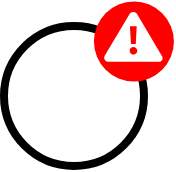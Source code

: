 <mxfile version="20.2.3" type="device"><diagram id="J2OuSg8uE9UjYtb7iVZ3" name="Seite-1"><mxGraphModel dx="245" dy="167" grid="1" gridSize="10" guides="1" tooltips="1" connect="1" arrows="1" fold="1" page="1" pageScale="1" pageWidth="827" pageHeight="1169" math="0" shadow="0"><root><mxCell id="0"/><mxCell id="1" parent="0"/><mxCell id="hAJaRdIYze2g09QByDpZ-1" value="" style="ellipse;whiteSpace=wrap;html=1;aspect=fixed;strokeWidth=4;" parent="1" vertex="1"><mxGeometry x="50" y="80" width="70" height="70" as="geometry"/></mxCell><mxCell id="pNUTQX9ijJW0onmUyjxs-1" value="" style="ellipse;whiteSpace=wrap;html=1;aspect=fixed;strokeWidth=0;fillColor=#FF0000;strokeColor=none;" vertex="1" parent="1"><mxGeometry x="94.71" y="67.5" width="40" height="40" as="geometry"/></mxCell><mxCell id="na2XEyX6FowcAoHF-cJp-3" value="" style="verticalLabelPosition=bottom;html=1;verticalAlign=top;align=center;strokeColor=none;fillColor=#FFFFFF;shape=mxgraph.azure.azure_alert;" parent="1" vertex="1"><mxGeometry x="100" y="73" width="29.41" height="25" as="geometry"/></mxCell></root></mxGraphModel></diagram></mxfile>